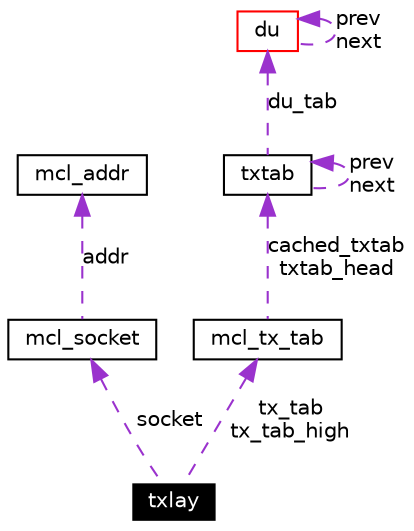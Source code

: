 digraph G
{
  edge [fontname="Helvetica",fontsize=10,labelfontname="Helvetica",labelfontsize=10];
  node [fontname="Helvetica",fontsize=10,shape=record];
  Node1 [label="txlay",height=0.2,width=0.4,color="white", fillcolor="black", style="filled" fontcolor="white"];
  Node2 -> Node1 [dir=back,color="darkorchid3",fontsize=10,style="dashed",label="socket",fontname="Helvetica"];
  Node2 [label="mcl_socket",height=0.2,width=0.4,color="black",URL="$classmcl__socket.html"];
  Node3 -> Node2 [dir=back,color="darkorchid3",fontsize=10,style="dashed",label="addr",fontname="Helvetica"];
  Node3 [label="mcl_addr",height=0.2,width=0.4,color="black",URL="$classmcl__addr.html"];
  Node4 -> Node1 [dir=back,color="darkorchid3",fontsize=10,style="dashed",label="tx_tab\ntx_tab_high",fontname="Helvetica"];
  Node4 [label="mcl_tx_tab",height=0.2,width=0.4,color="black",URL="$classmcl__tx__tab.html"];
  Node5 -> Node4 [dir=back,color="darkorchid3",fontsize=10,style="dashed",label="cached_txtab\ntxtab_head",fontname="Helvetica"];
  Node5 [label="txtab",height=0.2,width=0.4,color="black",URL="$structtxtab.html"];
  Node6 -> Node5 [dir=back,color="darkorchid3",fontsize=10,style="dashed",label="du_tab",fontname="Helvetica"];
  Node6 [label="du",height=0.2,width=0.4,color="red",URL="$structdu.html"];
  Node6 -> Node6 [dir=back,color="darkorchid3",fontsize=10,style="dashed",label="prev\nnext",fontname="Helvetica"];
  Node5 -> Node5 [dir=back,color="darkorchid3",fontsize=10,style="dashed",label="prev\nnext",fontname="Helvetica"];
}

